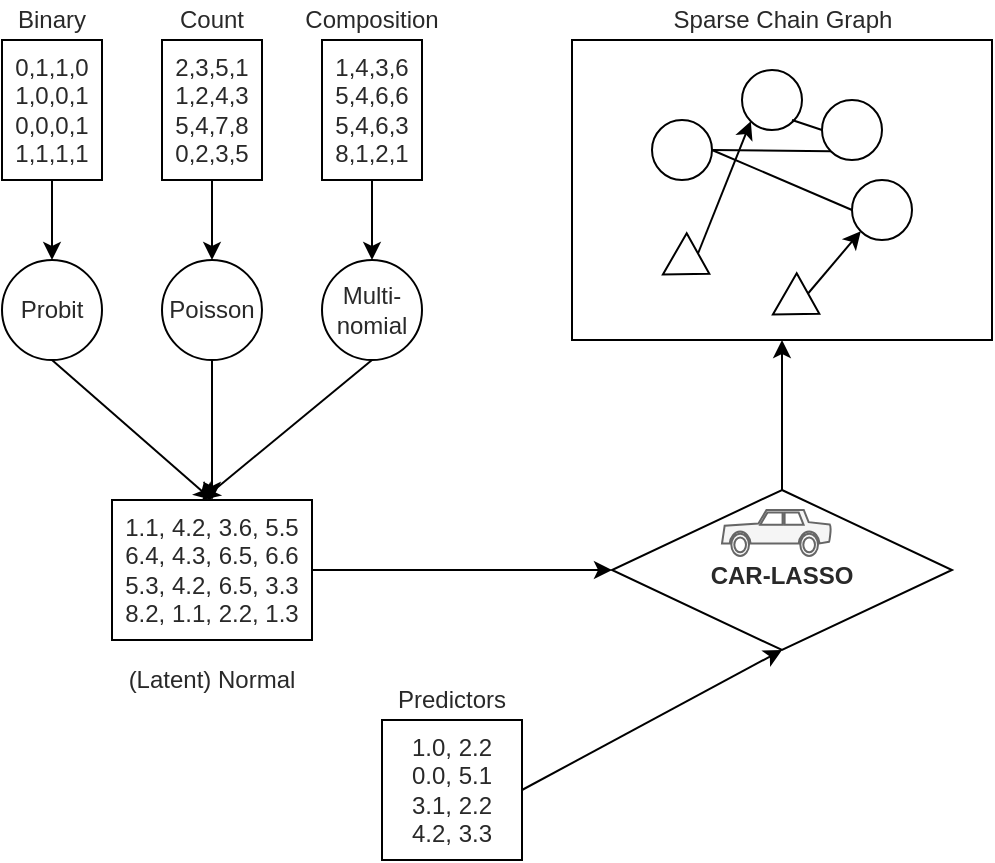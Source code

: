 <mxfile version="13.0.3" type="device"><diagram id="Q9f_4JDbCd4mt77cOCfZ" name="Page-1"><mxGraphModel dx="710" dy="490" grid="1" gridSize="10" guides="1" tooltips="1" connect="1" arrows="1" fold="1" page="1" pageScale="1" pageWidth="850" pageHeight="1100" math="0" shadow="0"><root><mxCell id="0"/><mxCell id="1" parent="0"/><mxCell id="NCFCRstcFoUmLzXDv833-42" value="" style="rounded=0;whiteSpace=wrap;html=1;fontColor=#292929;" vertex="1" parent="1"><mxGeometry x="405" y="40" width="210" height="150" as="geometry"/></mxCell><mxCell id="NCFCRstcFoUmLzXDv833-2" value="0,1,1,0&lt;br&gt;1,0,0,1&lt;br&gt;0,0,0,1&lt;br&gt;1,1,1,1" style="rounded=0;whiteSpace=wrap;html=1;fontColor=#292929;" vertex="1" parent="1"><mxGeometry x="120" y="40" width="50" height="70" as="geometry"/></mxCell><mxCell id="NCFCRstcFoUmLzXDv833-3" value="1,4,3,6&lt;br&gt;5,4,6,6&lt;br&gt;5,4,6,3&lt;br&gt;8,1,2,1" style="rounded=0;whiteSpace=wrap;html=1;fontColor=#292929;" vertex="1" parent="1"><mxGeometry x="280" y="40" width="50" height="70" as="geometry"/></mxCell><mxCell id="NCFCRstcFoUmLzXDv833-4" value="2,3,5,1&lt;br&gt;1,2,4,3&lt;br&gt;5,4,7,8&lt;br&gt;0,2,3,5" style="rounded=0;whiteSpace=wrap;html=1;fontColor=#292929;" vertex="1" parent="1"><mxGeometry x="200" y="40" width="50" height="70" as="geometry"/></mxCell><mxCell id="NCFCRstcFoUmLzXDv833-5" value="Binary" style="text;html=1;strokeColor=none;fillColor=none;align=center;verticalAlign=middle;whiteSpace=wrap;rounded=0;fontColor=#292929;" vertex="1" parent="1"><mxGeometry x="125" y="20" width="40" height="20" as="geometry"/></mxCell><mxCell id="NCFCRstcFoUmLzXDv833-6" value="Count" style="text;html=1;strokeColor=none;fillColor=none;align=center;verticalAlign=middle;whiteSpace=wrap;rounded=0;fontColor=#292929;" vertex="1" parent="1"><mxGeometry x="205" y="20" width="40" height="20" as="geometry"/></mxCell><mxCell id="NCFCRstcFoUmLzXDv833-7" value="Composition" style="text;html=1;strokeColor=none;fillColor=none;align=center;verticalAlign=middle;whiteSpace=wrap;rounded=0;fontColor=#292929;" vertex="1" parent="1"><mxGeometry x="285" y="20" width="40" height="20" as="geometry"/></mxCell><mxCell id="NCFCRstcFoUmLzXDv833-8" value="1.1, 4.2, 3.6, 5.5&lt;br&gt;6.4, 4.3, 6.5, 6.6&lt;br&gt;5.3, 4.2, 6.5, 3.3&lt;br&gt;8.2, 1.1, 2.2, 1.3" style="rounded=0;whiteSpace=wrap;html=1;fontColor=#292929;" vertex="1" parent="1"><mxGeometry x="175" y="270" width="100" height="70" as="geometry"/></mxCell><mxCell id="NCFCRstcFoUmLzXDv833-9" value="(Latent) Normal" style="text;html=1;strokeColor=none;fillColor=none;align=center;verticalAlign=middle;whiteSpace=wrap;rounded=0;fontColor=#292929;" vertex="1" parent="1"><mxGeometry x="180" y="350" width="90" height="20" as="geometry"/></mxCell><mxCell id="NCFCRstcFoUmLzXDv833-10" value="Probit" style="ellipse;whiteSpace=wrap;html=1;aspect=fixed;fontColor=#292929;" vertex="1" parent="1"><mxGeometry x="120" y="150" width="50" height="50" as="geometry"/></mxCell><mxCell id="NCFCRstcFoUmLzXDv833-11" value="Poisson" style="ellipse;whiteSpace=wrap;html=1;aspect=fixed;fontColor=#292929;" vertex="1" parent="1"><mxGeometry x="200" y="150" width="50" height="50" as="geometry"/></mxCell><mxCell id="NCFCRstcFoUmLzXDv833-12" value="Multi-nomial" style="ellipse;whiteSpace=wrap;html=1;aspect=fixed;fontColor=#292929;" vertex="1" parent="1"><mxGeometry x="280" y="150" width="50" height="50" as="geometry"/></mxCell><mxCell id="NCFCRstcFoUmLzXDv833-14" value="" style="endArrow=classic;html=1;exitX=0.5;exitY=1;exitDx=0;exitDy=0;fontColor=#292929;" edge="1" parent="1" source="NCFCRstcFoUmLzXDv833-2" target="NCFCRstcFoUmLzXDv833-10"><mxGeometry width="50" height="50" relative="1" as="geometry"><mxPoint x="260" y="280" as="sourcePoint"/><mxPoint x="310" y="230" as="targetPoint"/></mxGeometry></mxCell><mxCell id="NCFCRstcFoUmLzXDv833-15" value="" style="endArrow=classic;html=1;exitX=0.5;exitY=1;exitDx=0;exitDy=0;entryX=0.5;entryY=0;entryDx=0;entryDy=0;fontColor=#292929;" edge="1" parent="1" source="NCFCRstcFoUmLzXDv833-4" target="NCFCRstcFoUmLzXDv833-11"><mxGeometry width="50" height="50" relative="1" as="geometry"><mxPoint x="260" y="280" as="sourcePoint"/><mxPoint x="310" y="230" as="targetPoint"/></mxGeometry></mxCell><mxCell id="NCFCRstcFoUmLzXDv833-16" value="" style="endArrow=classic;html=1;exitX=0.5;exitY=1;exitDx=0;exitDy=0;fontColor=#292929;" edge="1" parent="1" source="NCFCRstcFoUmLzXDv833-3"><mxGeometry width="50" height="50" relative="1" as="geometry"><mxPoint x="260" y="280" as="sourcePoint"/><mxPoint x="305" y="150" as="targetPoint"/></mxGeometry></mxCell><mxCell id="NCFCRstcFoUmLzXDv833-18" value="" style="rhombus;whiteSpace=wrap;html=1;fontColor=#292929;" vertex="1" parent="1"><mxGeometry x="425" y="265" width="170" height="80" as="geometry"/></mxCell><mxCell id="NCFCRstcFoUmLzXDv833-17" value="" style="shape=mxgraph.signs.transportation.car_2;html=1;fillColor=#f5f5f5;strokeColor=#666666;verticalLabelPosition=bottom;verticalAlign=top;align=center;fontColor=#292929;" vertex="1" parent="1"><mxGeometry x="480" y="275" width="55" height="23" as="geometry"/></mxCell><mxCell id="NCFCRstcFoUmLzXDv833-19" value="&lt;b&gt;CAR-LASSO&lt;/b&gt;" style="text;html=1;strokeColor=none;fillColor=none;align=center;verticalAlign=middle;whiteSpace=wrap;rounded=0;fontColor=#292929;" vertex="1" parent="1"><mxGeometry x="465" y="298" width="90" height="20" as="geometry"/></mxCell><mxCell id="NCFCRstcFoUmLzXDv833-20" value="" style="endArrow=classic;html=1;exitX=0.5;exitY=1;exitDx=0;exitDy=0;entryX=0.5;entryY=0;entryDx=0;entryDy=0;fontColor=#292929;" edge="1" parent="1" source="NCFCRstcFoUmLzXDv833-10" target="NCFCRstcFoUmLzXDv833-8"><mxGeometry width="50" height="50" relative="1" as="geometry"><mxPoint x="380" y="280" as="sourcePoint"/><mxPoint x="430" y="230" as="targetPoint"/></mxGeometry></mxCell><mxCell id="NCFCRstcFoUmLzXDv833-21" value="" style="endArrow=classic;html=1;exitX=0.5;exitY=1;exitDx=0;exitDy=0;entryX=0.5;entryY=0;entryDx=0;entryDy=0;fontColor=#292929;" edge="1" parent="1" source="NCFCRstcFoUmLzXDv833-11" target="NCFCRstcFoUmLzXDv833-8"><mxGeometry width="50" height="50" relative="1" as="geometry"><mxPoint x="380" y="280" as="sourcePoint"/><mxPoint x="430" y="230" as="targetPoint"/></mxGeometry></mxCell><mxCell id="NCFCRstcFoUmLzXDv833-22" value="" style="endArrow=classic;html=1;exitX=0.5;exitY=1;exitDx=0;exitDy=0;fontColor=#292929;" edge="1" parent="1" source="NCFCRstcFoUmLzXDv833-12"><mxGeometry width="50" height="50" relative="1" as="geometry"><mxPoint x="380" y="280" as="sourcePoint"/><mxPoint x="220" y="270" as="targetPoint"/></mxGeometry></mxCell><mxCell id="NCFCRstcFoUmLzXDv833-23" value="" style="endArrow=classic;html=1;exitX=1;exitY=0.5;exitDx=0;exitDy=0;entryX=0;entryY=0.5;entryDx=0;entryDy=0;fontColor=#292929;" edge="1" parent="1" source="NCFCRstcFoUmLzXDv833-8" target="NCFCRstcFoUmLzXDv833-18"><mxGeometry width="50" height="50" relative="1" as="geometry"><mxPoint x="380" y="280" as="sourcePoint"/><mxPoint x="430" y="230" as="targetPoint"/></mxGeometry></mxCell><mxCell id="NCFCRstcFoUmLzXDv833-24" value="" style="ellipse;whiteSpace=wrap;html=1;aspect=fixed;fontColor=#292929;" vertex="1" parent="1"><mxGeometry x="445" y="80" width="30" height="30" as="geometry"/></mxCell><mxCell id="NCFCRstcFoUmLzXDv833-25" value="" style="ellipse;whiteSpace=wrap;html=1;aspect=fixed;fontColor=#292929;" vertex="1" parent="1"><mxGeometry x="545" y="110" width="30" height="30" as="geometry"/></mxCell><mxCell id="NCFCRstcFoUmLzXDv833-26" value="" style="ellipse;whiteSpace=wrap;html=1;aspect=fixed;fontColor=#292929;" vertex="1" parent="1"><mxGeometry x="530" y="70" width="30" height="30" as="geometry"/></mxCell><mxCell id="NCFCRstcFoUmLzXDv833-27" value="" style="ellipse;whiteSpace=wrap;html=1;aspect=fixed;fontColor=#292929;" vertex="1" parent="1"><mxGeometry x="490" y="55" width="30" height="30" as="geometry"/></mxCell><mxCell id="NCFCRstcFoUmLzXDv833-28" value="1.0, 2.2&lt;br&gt;0.0, 5.1&lt;br&gt;3.1, 2.2&lt;br&gt;4.2, 3.3" style="rounded=0;whiteSpace=wrap;html=1;fontColor=#292929;" vertex="1" parent="1"><mxGeometry x="310" y="380" width="70" height="70" as="geometry"/></mxCell><mxCell id="NCFCRstcFoUmLzXDv833-29" value="Predictors" style="text;html=1;strokeColor=none;fillColor=none;align=center;verticalAlign=middle;whiteSpace=wrap;rounded=0;fontColor=#292929;" vertex="1" parent="1"><mxGeometry x="325" y="360" width="40" height="20" as="geometry"/></mxCell><mxCell id="NCFCRstcFoUmLzXDv833-30" value="" style="endArrow=classic;html=1;entryX=0.5;entryY=1;entryDx=0;entryDy=0;exitX=1;exitY=0.5;exitDx=0;exitDy=0;fontColor=#292929;" edge="1" parent="1" source="NCFCRstcFoUmLzXDv833-28" target="NCFCRstcFoUmLzXDv833-18"><mxGeometry width="50" height="50" relative="1" as="geometry"><mxPoint x="240" y="280" as="sourcePoint"/><mxPoint x="290" y="230" as="targetPoint"/></mxGeometry></mxCell><mxCell id="NCFCRstcFoUmLzXDv833-31" value="" style="triangle;whiteSpace=wrap;html=1;rotation=30;fontColor=#292929;" vertex="1" parent="1"><mxGeometry x="510.06" y="160" width="19.94" height="23.81" as="geometry"/></mxCell><mxCell id="NCFCRstcFoUmLzXDv833-32" value="" style="triangle;whiteSpace=wrap;html=1;rotation=30;fontColor=#292929;" vertex="1" parent="1"><mxGeometry x="455.06" y="140" width="19.94" height="23.81" as="geometry"/></mxCell><mxCell id="NCFCRstcFoUmLzXDv833-37" value="" style="endArrow=classic;html=1;entryX=0;entryY=1;entryDx=0;entryDy=0;exitX=0.5;exitY=0;exitDx=0;exitDy=0;fontColor=#292929;" edge="1" parent="1" source="NCFCRstcFoUmLzXDv833-31" target="NCFCRstcFoUmLzXDv833-25"><mxGeometry width="50" height="50" relative="1" as="geometry"><mxPoint x="335" y="310" as="sourcePoint"/><mxPoint x="385" y="260" as="targetPoint"/></mxGeometry></mxCell><mxCell id="NCFCRstcFoUmLzXDv833-38" value="" style="endArrow=classic;html=1;entryX=0;entryY=1;entryDx=0;entryDy=0;exitX=0.5;exitY=0;exitDx=0;exitDy=0;fontColor=#292929;" edge="1" parent="1" source="NCFCRstcFoUmLzXDv833-32" target="NCFCRstcFoUmLzXDv833-27"><mxGeometry width="50" height="50" relative="1" as="geometry"><mxPoint x="335" y="310" as="sourcePoint"/><mxPoint x="385" y="260" as="targetPoint"/></mxGeometry></mxCell><mxCell id="NCFCRstcFoUmLzXDv833-39" value="" style="endArrow=none;html=1;entryX=0;entryY=0.5;entryDx=0;entryDy=0;exitX=1;exitY=0.5;exitDx=0;exitDy=0;fontColor=#292929;" edge="1" parent="1" source="NCFCRstcFoUmLzXDv833-24" target="NCFCRstcFoUmLzXDv833-25"><mxGeometry width="50" height="50" relative="1" as="geometry"><mxPoint x="335" y="310" as="sourcePoint"/><mxPoint x="385" y="260" as="targetPoint"/></mxGeometry></mxCell><mxCell id="NCFCRstcFoUmLzXDv833-40" value="" style="endArrow=none;html=1;exitX=0;exitY=0.5;exitDx=0;exitDy=0;fontColor=#292929;" edge="1" parent="1" source="NCFCRstcFoUmLzXDv833-26"><mxGeometry width="50" height="50" relative="1" as="geometry"><mxPoint x="335" y="310" as="sourcePoint"/><mxPoint x="515" y="80" as="targetPoint"/></mxGeometry></mxCell><mxCell id="NCFCRstcFoUmLzXDv833-41" value="" style="endArrow=none;html=1;entryX=0;entryY=1;entryDx=0;entryDy=0;exitX=1;exitY=0.5;exitDx=0;exitDy=0;fontColor=#292929;" edge="1" parent="1" source="NCFCRstcFoUmLzXDv833-24" target="NCFCRstcFoUmLzXDv833-26"><mxGeometry width="50" height="50" relative="1" as="geometry"><mxPoint x="335" y="310" as="sourcePoint"/><mxPoint x="385" y="260" as="targetPoint"/></mxGeometry></mxCell><mxCell id="NCFCRstcFoUmLzXDv833-44" value="" style="endArrow=classic;html=1;exitX=0.5;exitY=0;exitDx=0;exitDy=0;entryX=0.5;entryY=1;entryDx=0;entryDy=0;fontColor=#292929;" edge="1" parent="1" source="NCFCRstcFoUmLzXDv833-18" target="NCFCRstcFoUmLzXDv833-42"><mxGeometry width="50" height="50" relative="1" as="geometry"><mxPoint x="450" y="250" as="sourcePoint"/><mxPoint x="500" y="200" as="targetPoint"/></mxGeometry></mxCell><mxCell id="NCFCRstcFoUmLzXDv833-45" value="Sparse Chain Graph" style="text;html=1;strokeColor=none;fillColor=none;align=center;verticalAlign=middle;whiteSpace=wrap;rounded=0;fontColor=#292929;" vertex="1" parent="1"><mxGeometry x="448.75" y="20" width="122.5" height="20" as="geometry"/></mxCell></root></mxGraphModel></diagram></mxfile>